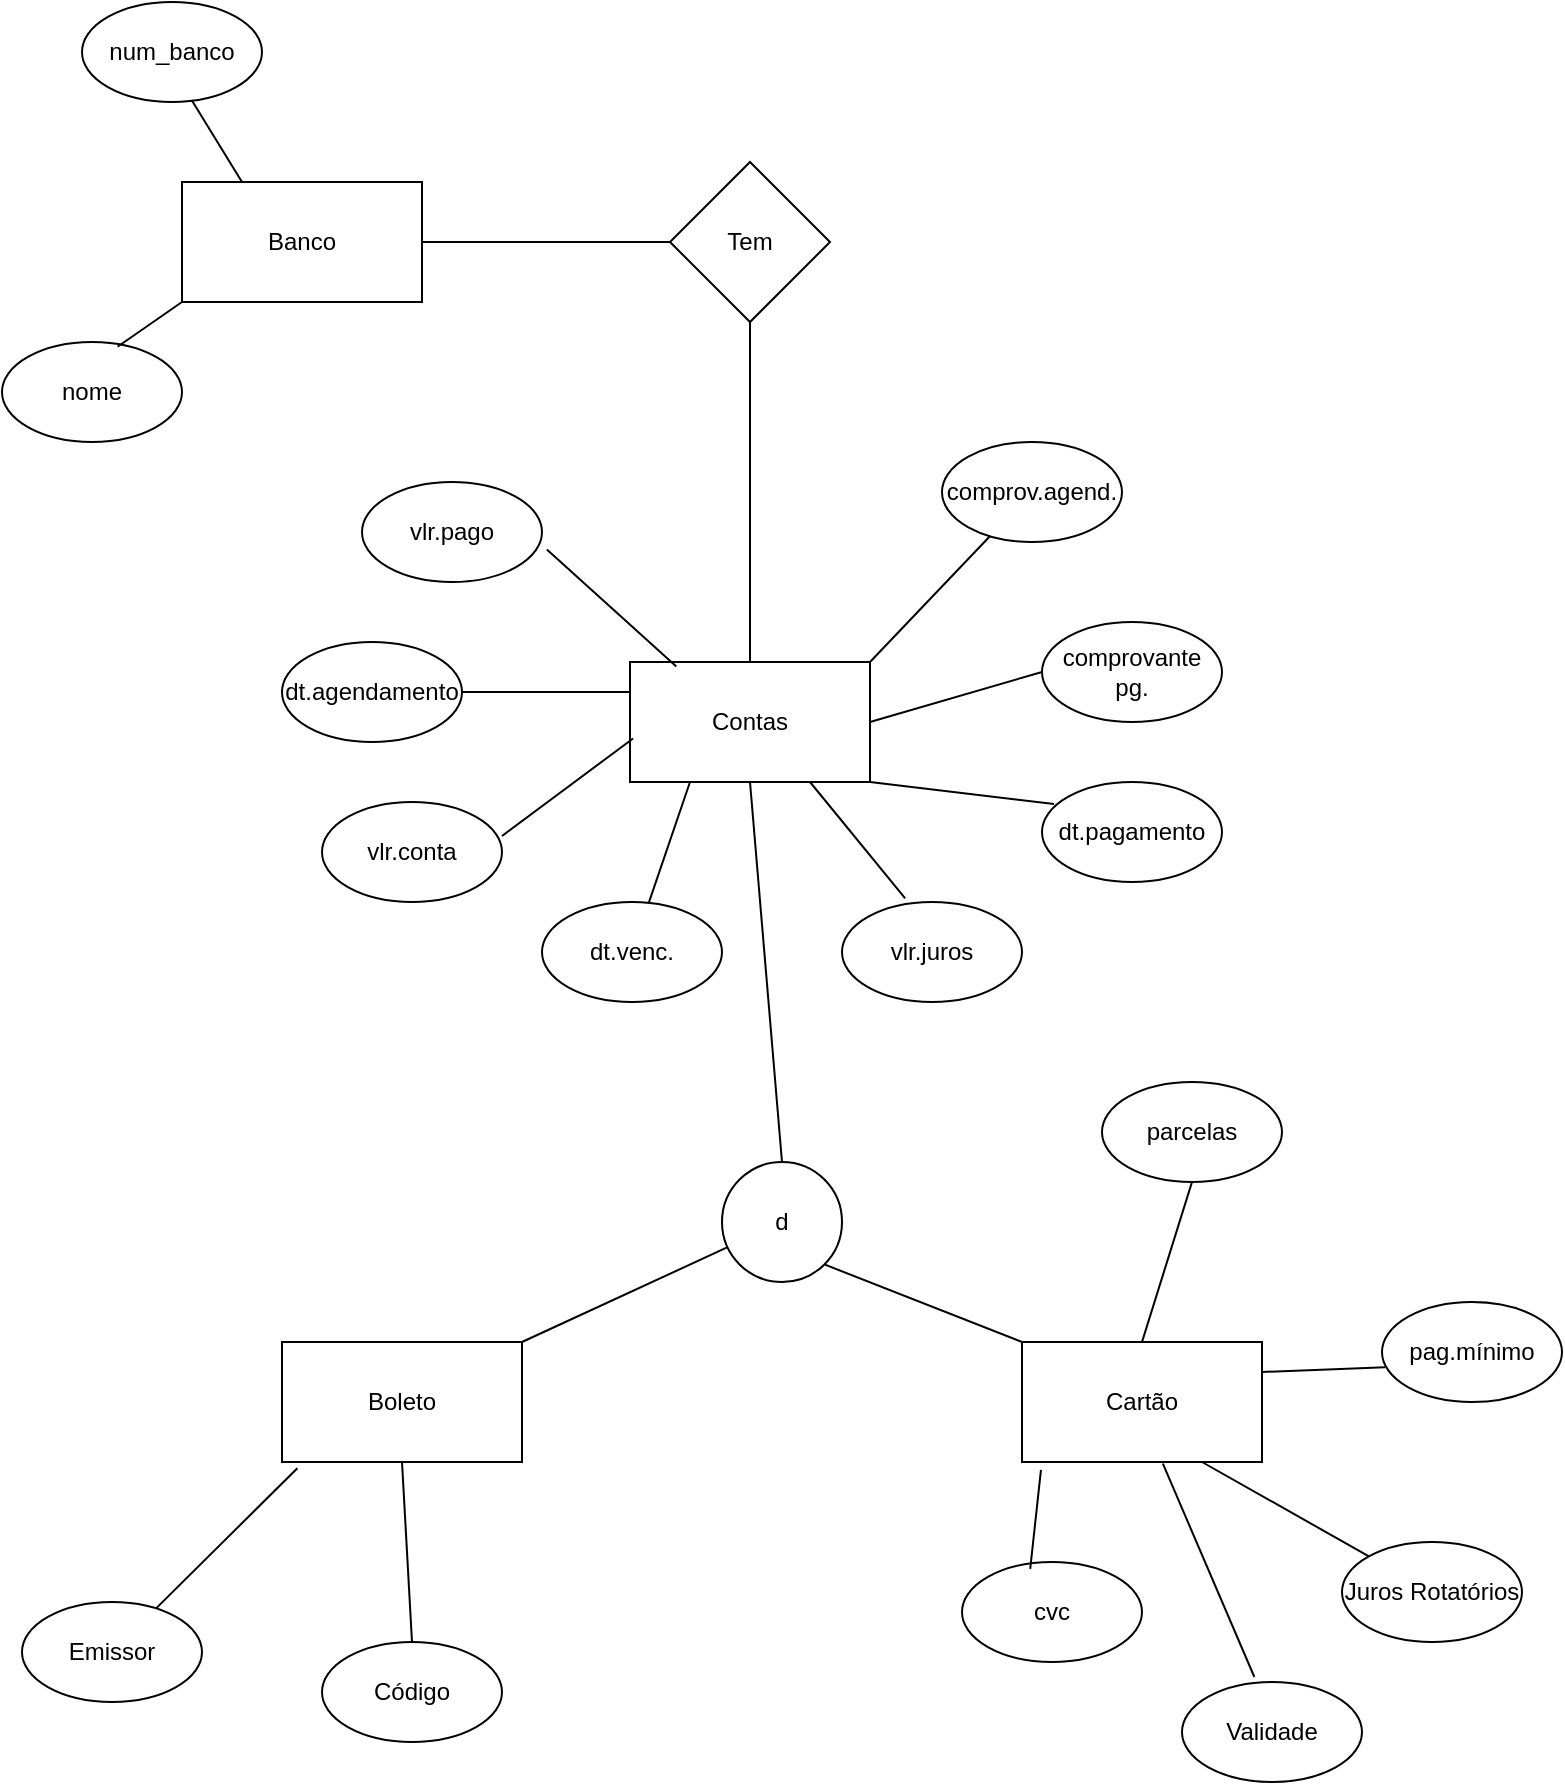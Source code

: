 <mxfile version="26.2.3">
  <diagram name="Página-1" id="H9VBGHDVPDVQSCkjBvCk">
    <mxGraphModel dx="955" dy="516" grid="1" gridSize="10" guides="1" tooltips="1" connect="1" arrows="1" fold="1" page="1" pageScale="1" pageWidth="827" pageHeight="1169" math="0" shadow="0">
      <root>
        <mxCell id="0" />
        <mxCell id="1" parent="0" />
        <mxCell id="76VaS_JAK7G0t5CUO3CG-1" value="Tem" style="rhombus;whiteSpace=wrap;html=1;" vertex="1" parent="1">
          <mxGeometry x="334" y="180" width="80" height="80" as="geometry" />
        </mxCell>
        <mxCell id="76VaS_JAK7G0t5CUO3CG-2" value="Banco" style="rounded=0;whiteSpace=wrap;html=1;" vertex="1" parent="1">
          <mxGeometry x="90" y="190" width="120" height="60" as="geometry" />
        </mxCell>
        <mxCell id="76VaS_JAK7G0t5CUO3CG-3" value="vlr.pago" style="ellipse;whiteSpace=wrap;html=1;" vertex="1" parent="1">
          <mxGeometry x="180" y="340" width="90" height="50" as="geometry" />
        </mxCell>
        <mxCell id="76VaS_JAK7G0t5CUO3CG-4" value="Contas" style="rounded=0;whiteSpace=wrap;html=1;" vertex="1" parent="1">
          <mxGeometry x="314" y="430" width="120" height="60" as="geometry" />
        </mxCell>
        <mxCell id="76VaS_JAK7G0t5CUO3CG-5" value="dt.agendamento" style="ellipse;whiteSpace=wrap;html=1;" vertex="1" parent="1">
          <mxGeometry x="140" y="420" width="90" height="50" as="geometry" />
        </mxCell>
        <mxCell id="76VaS_JAK7G0t5CUO3CG-6" value="vlr.conta" style="ellipse;whiteSpace=wrap;html=1;" vertex="1" parent="1">
          <mxGeometry x="160" y="500" width="90" height="50" as="geometry" />
        </mxCell>
        <mxCell id="76VaS_JAK7G0t5CUO3CG-7" value="dt.venc." style="ellipse;whiteSpace=wrap;html=1;" vertex="1" parent="1">
          <mxGeometry x="270" y="550" width="90" height="50" as="geometry" />
        </mxCell>
        <mxCell id="76VaS_JAK7G0t5CUO3CG-9" value="vlr.juros" style="ellipse;whiteSpace=wrap;html=1;" vertex="1" parent="1">
          <mxGeometry x="420" y="550" width="90" height="50" as="geometry" />
        </mxCell>
        <mxCell id="76VaS_JAK7G0t5CUO3CG-11" value="dt.pagamento" style="ellipse;whiteSpace=wrap;html=1;" vertex="1" parent="1">
          <mxGeometry x="520" y="490" width="90" height="50" as="geometry" />
        </mxCell>
        <mxCell id="76VaS_JAK7G0t5CUO3CG-12" value="comprovante pg." style="ellipse;whiteSpace=wrap;html=1;" vertex="1" parent="1">
          <mxGeometry x="520" y="410" width="90" height="50" as="geometry" />
        </mxCell>
        <mxCell id="76VaS_JAK7G0t5CUO3CG-14" value="comprov.agend." style="ellipse;whiteSpace=wrap;html=1;" vertex="1" parent="1">
          <mxGeometry x="470" y="320" width="90" height="50" as="geometry" />
        </mxCell>
        <mxCell id="76VaS_JAK7G0t5CUO3CG-19" value="" style="endArrow=none;html=1;rounded=0;exitX=1;exitY=0.5;exitDx=0;exitDy=0;entryX=0;entryY=0.5;entryDx=0;entryDy=0;" edge="1" parent="1" source="76VaS_JAK7G0t5CUO3CG-2" target="76VaS_JAK7G0t5CUO3CG-1">
          <mxGeometry width="50" height="50" relative="1" as="geometry">
            <mxPoint x="420" y="240" as="sourcePoint" />
            <mxPoint x="470" y="190" as="targetPoint" />
          </mxGeometry>
        </mxCell>
        <mxCell id="76VaS_JAK7G0t5CUO3CG-21" value="" style="endArrow=none;html=1;rounded=0;entryX=0.5;entryY=1;entryDx=0;entryDy=0;exitX=0.5;exitY=0;exitDx=0;exitDy=0;" edge="1" parent="1" source="76VaS_JAK7G0t5CUO3CG-4" target="76VaS_JAK7G0t5CUO3CG-1">
          <mxGeometry width="50" height="50" relative="1" as="geometry">
            <mxPoint x="420" y="340" as="sourcePoint" />
            <mxPoint x="470" y="290" as="targetPoint" />
          </mxGeometry>
        </mxCell>
        <mxCell id="76VaS_JAK7G0t5CUO3CG-22" value="" style="endArrow=none;html=1;rounded=0;exitX=1;exitY=0;exitDx=0;exitDy=0;" edge="1" parent="1" source="76VaS_JAK7G0t5CUO3CG-4" target="76VaS_JAK7G0t5CUO3CG-14">
          <mxGeometry width="50" height="50" relative="1" as="geometry">
            <mxPoint x="420" y="440" as="sourcePoint" />
            <mxPoint x="470" y="390" as="targetPoint" />
          </mxGeometry>
        </mxCell>
        <mxCell id="76VaS_JAK7G0t5CUO3CG-23" value="" style="endArrow=none;html=1;rounded=0;exitX=1;exitY=0.5;exitDx=0;exitDy=0;entryX=0;entryY=0.5;entryDx=0;entryDy=0;" edge="1" parent="1" source="76VaS_JAK7G0t5CUO3CG-4" target="76VaS_JAK7G0t5CUO3CG-12">
          <mxGeometry width="50" height="50" relative="1" as="geometry">
            <mxPoint x="444" y="440" as="sourcePoint" />
            <mxPoint x="504" y="377" as="targetPoint" />
          </mxGeometry>
        </mxCell>
        <mxCell id="76VaS_JAK7G0t5CUO3CG-24" value="" style="endArrow=none;html=1;rounded=0;exitX=1;exitY=1;exitDx=0;exitDy=0;entryX=0.067;entryY=0.22;entryDx=0;entryDy=0;entryPerimeter=0;" edge="1" parent="1" source="76VaS_JAK7G0t5CUO3CG-4" target="76VaS_JAK7G0t5CUO3CG-11">
          <mxGeometry width="50" height="50" relative="1" as="geometry">
            <mxPoint x="454" y="450" as="sourcePoint" />
            <mxPoint x="514" y="387" as="targetPoint" />
          </mxGeometry>
        </mxCell>
        <mxCell id="76VaS_JAK7G0t5CUO3CG-25" value="" style="endArrow=none;html=1;rounded=0;exitX=0.351;exitY=-0.036;exitDx=0;exitDy=0;exitPerimeter=0;entryX=0.75;entryY=1;entryDx=0;entryDy=0;" edge="1" parent="1" source="76VaS_JAK7G0t5CUO3CG-9" target="76VaS_JAK7G0t5CUO3CG-4">
          <mxGeometry width="50" height="50" relative="1" as="geometry">
            <mxPoint x="464" y="460" as="sourcePoint" />
            <mxPoint x="524" y="397" as="targetPoint" />
          </mxGeometry>
        </mxCell>
        <mxCell id="76VaS_JAK7G0t5CUO3CG-26" value="" style="endArrow=none;html=1;rounded=0;entryX=0.25;entryY=1;entryDx=0;entryDy=0;" edge="1" parent="1" source="76VaS_JAK7G0t5CUO3CG-7" target="76VaS_JAK7G0t5CUO3CG-4">
          <mxGeometry width="50" height="50" relative="1" as="geometry">
            <mxPoint x="474" y="470" as="sourcePoint" />
            <mxPoint x="534" y="407" as="targetPoint" />
          </mxGeometry>
        </mxCell>
        <mxCell id="76VaS_JAK7G0t5CUO3CG-27" value="" style="endArrow=none;html=1;rounded=0;exitX=1;exitY=0.34;exitDx=0;exitDy=0;exitPerimeter=0;entryX=0.013;entryY=0.637;entryDx=0;entryDy=0;entryPerimeter=0;" edge="1" parent="1" source="76VaS_JAK7G0t5CUO3CG-6" target="76VaS_JAK7G0t5CUO3CG-4">
          <mxGeometry width="50" height="50" relative="1" as="geometry">
            <mxPoint x="484" y="480" as="sourcePoint" />
            <mxPoint x="310" y="470" as="targetPoint" />
          </mxGeometry>
        </mxCell>
        <mxCell id="76VaS_JAK7G0t5CUO3CG-28" value="" style="endArrow=none;html=1;rounded=0;exitX=1;exitY=0.5;exitDx=0;exitDy=0;entryX=0;entryY=0.25;entryDx=0;entryDy=0;" edge="1" parent="1" source="76VaS_JAK7G0t5CUO3CG-5" target="76VaS_JAK7G0t5CUO3CG-4">
          <mxGeometry width="50" height="50" relative="1" as="geometry">
            <mxPoint x="494" y="490" as="sourcePoint" />
            <mxPoint x="554" y="427" as="targetPoint" />
          </mxGeometry>
        </mxCell>
        <mxCell id="76VaS_JAK7G0t5CUO3CG-29" value="" style="endArrow=none;html=1;rounded=0;exitX=1.027;exitY=0.676;exitDx=0;exitDy=0;exitPerimeter=0;entryX=0.193;entryY=0.037;entryDx=0;entryDy=0;entryPerimeter=0;" edge="1" parent="1" source="76VaS_JAK7G0t5CUO3CG-3" target="76VaS_JAK7G0t5CUO3CG-4">
          <mxGeometry width="50" height="50" relative="1" as="geometry">
            <mxPoint x="504" y="500" as="sourcePoint" />
            <mxPoint x="564" y="437" as="targetPoint" />
          </mxGeometry>
        </mxCell>
        <mxCell id="76VaS_JAK7G0t5CUO3CG-30" value="d" style="ellipse;whiteSpace=wrap;html=1;aspect=fixed;" vertex="1" parent="1">
          <mxGeometry x="360" y="680" width="60" height="60" as="geometry" />
        </mxCell>
        <mxCell id="76VaS_JAK7G0t5CUO3CG-31" value="" style="endArrow=none;html=1;rounded=0;exitX=0.5;exitY=0;exitDx=0;exitDy=0;entryX=0.5;entryY=1;entryDx=0;entryDy=0;" edge="1" parent="1" source="76VaS_JAK7G0t5CUO3CG-30" target="76VaS_JAK7G0t5CUO3CG-4">
          <mxGeometry width="50" height="50" relative="1" as="geometry">
            <mxPoint x="420" y="640" as="sourcePoint" />
            <mxPoint x="470" y="590" as="targetPoint" />
          </mxGeometry>
        </mxCell>
        <mxCell id="76VaS_JAK7G0t5CUO3CG-32" value="num_banco" style="ellipse;whiteSpace=wrap;html=1;" vertex="1" parent="1">
          <mxGeometry x="40" y="100" width="90" height="50" as="geometry" />
        </mxCell>
        <mxCell id="76VaS_JAK7G0t5CUO3CG-33" value="" style="endArrow=none;html=1;rounded=0;entryX=0.609;entryY=0.98;entryDx=0;entryDy=0;entryPerimeter=0;exitX=0.25;exitY=0;exitDx=0;exitDy=0;" edge="1" parent="1" source="76VaS_JAK7G0t5CUO3CG-2" target="76VaS_JAK7G0t5CUO3CG-32">
          <mxGeometry width="50" height="50" relative="1" as="geometry">
            <mxPoint x="420" y="340" as="sourcePoint" />
            <mxPoint x="470" y="290" as="targetPoint" />
          </mxGeometry>
        </mxCell>
        <mxCell id="76VaS_JAK7G0t5CUO3CG-34" value="Cartão" style="rounded=0;whiteSpace=wrap;html=1;" vertex="1" parent="1">
          <mxGeometry x="510" y="770" width="120" height="60" as="geometry" />
        </mxCell>
        <mxCell id="76VaS_JAK7G0t5CUO3CG-35" value="" style="endArrow=none;html=1;rounded=0;exitX=1;exitY=1;exitDx=0;exitDy=0;entryX=0;entryY=0;entryDx=0;entryDy=0;" edge="1" parent="1" source="76VaS_JAK7G0t5CUO3CG-30" target="76VaS_JAK7G0t5CUO3CG-34">
          <mxGeometry width="50" height="50" relative="1" as="geometry">
            <mxPoint x="420" y="740" as="sourcePoint" />
            <mxPoint x="470" y="690" as="targetPoint" />
          </mxGeometry>
        </mxCell>
        <mxCell id="76VaS_JAK7G0t5CUO3CG-36" value="" style="endArrow=none;html=1;rounded=0;entryX=0.5;entryY=0;entryDx=0;entryDy=0;exitX=0.5;exitY=1;exitDx=0;exitDy=0;" edge="1" parent="1" source="76VaS_JAK7G0t5CUO3CG-38" target="76VaS_JAK7G0t5CUO3CG-34">
          <mxGeometry width="50" height="50" relative="1" as="geometry">
            <mxPoint x="570" y="700" as="sourcePoint" />
            <mxPoint x="470" y="690" as="targetPoint" />
          </mxGeometry>
        </mxCell>
        <mxCell id="76VaS_JAK7G0t5CUO3CG-38" value="parcelas" style="ellipse;whiteSpace=wrap;html=1;" vertex="1" parent="1">
          <mxGeometry x="550" y="640" width="90" height="50" as="geometry" />
        </mxCell>
        <mxCell id="76VaS_JAK7G0t5CUO3CG-39" value="pag.mínimo" style="ellipse;whiteSpace=wrap;html=1;" vertex="1" parent="1">
          <mxGeometry x="690" y="750" width="90" height="50" as="geometry" />
        </mxCell>
        <mxCell id="76VaS_JAK7G0t5CUO3CG-40" value="" style="endArrow=none;html=1;rounded=0;entryX=0.018;entryY=0.652;entryDx=0;entryDy=0;entryPerimeter=0;exitX=1;exitY=0.25;exitDx=0;exitDy=0;" edge="1" parent="1" source="76VaS_JAK7G0t5CUO3CG-34" target="76VaS_JAK7G0t5CUO3CG-39">
          <mxGeometry width="50" height="50" relative="1" as="geometry">
            <mxPoint x="420" y="840" as="sourcePoint" />
            <mxPoint x="470" y="790" as="targetPoint" />
          </mxGeometry>
        </mxCell>
        <mxCell id="76VaS_JAK7G0t5CUO3CG-41" value="Juros Rotatórios" style="ellipse;whiteSpace=wrap;html=1;" vertex="1" parent="1">
          <mxGeometry x="670" y="870" width="90" height="50" as="geometry" />
        </mxCell>
        <mxCell id="76VaS_JAK7G0t5CUO3CG-42" value="" style="endArrow=none;html=1;rounded=0;exitX=0.75;exitY=1;exitDx=0;exitDy=0;" edge="1" parent="1" source="76VaS_JAK7G0t5CUO3CG-34" target="76VaS_JAK7G0t5CUO3CG-41">
          <mxGeometry width="50" height="50" relative="1" as="geometry">
            <mxPoint x="420" y="840" as="sourcePoint" />
            <mxPoint x="470" y="790" as="targetPoint" />
          </mxGeometry>
        </mxCell>
        <mxCell id="76VaS_JAK7G0t5CUO3CG-43" value="Boleto" style="rounded=0;whiteSpace=wrap;html=1;" vertex="1" parent="1">
          <mxGeometry x="140" y="770" width="120" height="60" as="geometry" />
        </mxCell>
        <mxCell id="76VaS_JAK7G0t5CUO3CG-44" value="" style="endArrow=none;html=1;rounded=0;exitX=1;exitY=0;exitDx=0;exitDy=0;entryX=0.047;entryY=0.71;entryDx=0;entryDy=0;entryPerimeter=0;" edge="1" parent="1" source="76VaS_JAK7G0t5CUO3CG-43" target="76VaS_JAK7G0t5CUO3CG-30">
          <mxGeometry width="50" height="50" relative="1" as="geometry">
            <mxPoint x="420" y="840" as="sourcePoint" />
            <mxPoint x="470" y="790" as="targetPoint" />
          </mxGeometry>
        </mxCell>
        <mxCell id="76VaS_JAK7G0t5CUO3CG-45" value="nome" style="ellipse;whiteSpace=wrap;html=1;" vertex="1" parent="1">
          <mxGeometry y="270" width="90" height="50" as="geometry" />
        </mxCell>
        <mxCell id="76VaS_JAK7G0t5CUO3CG-46" value="" style="endArrow=none;html=1;rounded=0;exitX=0.642;exitY=0.048;exitDx=0;exitDy=0;exitPerimeter=0;entryX=0;entryY=1;entryDx=0;entryDy=0;" edge="1" parent="1" source="76VaS_JAK7G0t5CUO3CG-45" target="76VaS_JAK7G0t5CUO3CG-2">
          <mxGeometry width="50" height="50" relative="1" as="geometry">
            <mxPoint x="450" y="390" as="sourcePoint" />
            <mxPoint x="500" y="340" as="targetPoint" />
          </mxGeometry>
        </mxCell>
        <mxCell id="76VaS_JAK7G0t5CUO3CG-47" value="cvc" style="ellipse;whiteSpace=wrap;html=1;" vertex="1" parent="1">
          <mxGeometry x="480" y="880" width="90" height="50" as="geometry" />
        </mxCell>
        <mxCell id="76VaS_JAK7G0t5CUO3CG-48" value="" style="endArrow=none;html=1;rounded=0;exitX=0.379;exitY=0.069;exitDx=0;exitDy=0;exitPerimeter=0;entryX=0.079;entryY=1.065;entryDx=0;entryDy=0;entryPerimeter=0;" edge="1" parent="1" source="76VaS_JAK7G0t5CUO3CG-47" target="76VaS_JAK7G0t5CUO3CG-34">
          <mxGeometry width="50" height="50" relative="1" as="geometry">
            <mxPoint x="505.02" y="888.85" as="sourcePoint" />
            <mxPoint x="500" y="820" as="targetPoint" />
          </mxGeometry>
        </mxCell>
        <mxCell id="76VaS_JAK7G0t5CUO3CG-50" value="Validade" style="ellipse;whiteSpace=wrap;html=1;" vertex="1" parent="1">
          <mxGeometry x="590" y="940" width="90" height="50" as="geometry" />
        </mxCell>
        <mxCell id="76VaS_JAK7G0t5CUO3CG-51" value="" style="endArrow=none;html=1;rounded=0;entryX=0.587;entryY=1.014;entryDx=0;entryDy=0;entryPerimeter=0;exitX=0.402;exitY=-0.05;exitDx=0;exitDy=0;exitPerimeter=0;" edge="1" parent="1" source="76VaS_JAK7G0t5CUO3CG-50" target="76VaS_JAK7G0t5CUO3CG-34">
          <mxGeometry width="50" height="50" relative="1" as="geometry">
            <mxPoint x="450" y="860" as="sourcePoint" />
            <mxPoint x="500" y="810" as="targetPoint" />
          </mxGeometry>
        </mxCell>
        <mxCell id="76VaS_JAK7G0t5CUO3CG-52" value="" style="endArrow=none;html=1;rounded=0;exitX=0.064;exitY=1.052;exitDx=0;exitDy=0;exitPerimeter=0;" edge="1" parent="1" source="76VaS_JAK7G0t5CUO3CG-43" target="76VaS_JAK7G0t5CUO3CG-53">
          <mxGeometry width="50" height="50" relative="1" as="geometry">
            <mxPoint x="450" y="860" as="sourcePoint" />
            <mxPoint x="500" y="810" as="targetPoint" />
          </mxGeometry>
        </mxCell>
        <mxCell id="76VaS_JAK7G0t5CUO3CG-53" value="Emissor" style="ellipse;whiteSpace=wrap;html=1;" vertex="1" parent="1">
          <mxGeometry x="10" y="900" width="90" height="50" as="geometry" />
        </mxCell>
        <mxCell id="76VaS_JAK7G0t5CUO3CG-54" value="Código" style="ellipse;whiteSpace=wrap;html=1;" vertex="1" parent="1">
          <mxGeometry x="160" y="920" width="90" height="50" as="geometry" />
        </mxCell>
        <mxCell id="76VaS_JAK7G0t5CUO3CG-55" value="" style="endArrow=none;html=1;rounded=0;exitX=0.5;exitY=0;exitDx=0;exitDy=0;entryX=0.5;entryY=1;entryDx=0;entryDy=0;" edge="1" parent="1" source="76VaS_JAK7G0t5CUO3CG-54" target="76VaS_JAK7G0t5CUO3CG-43">
          <mxGeometry width="50" height="50" relative="1" as="geometry">
            <mxPoint x="450" y="860" as="sourcePoint" />
            <mxPoint x="500" y="810" as="targetPoint" />
          </mxGeometry>
        </mxCell>
      </root>
    </mxGraphModel>
  </diagram>
</mxfile>

